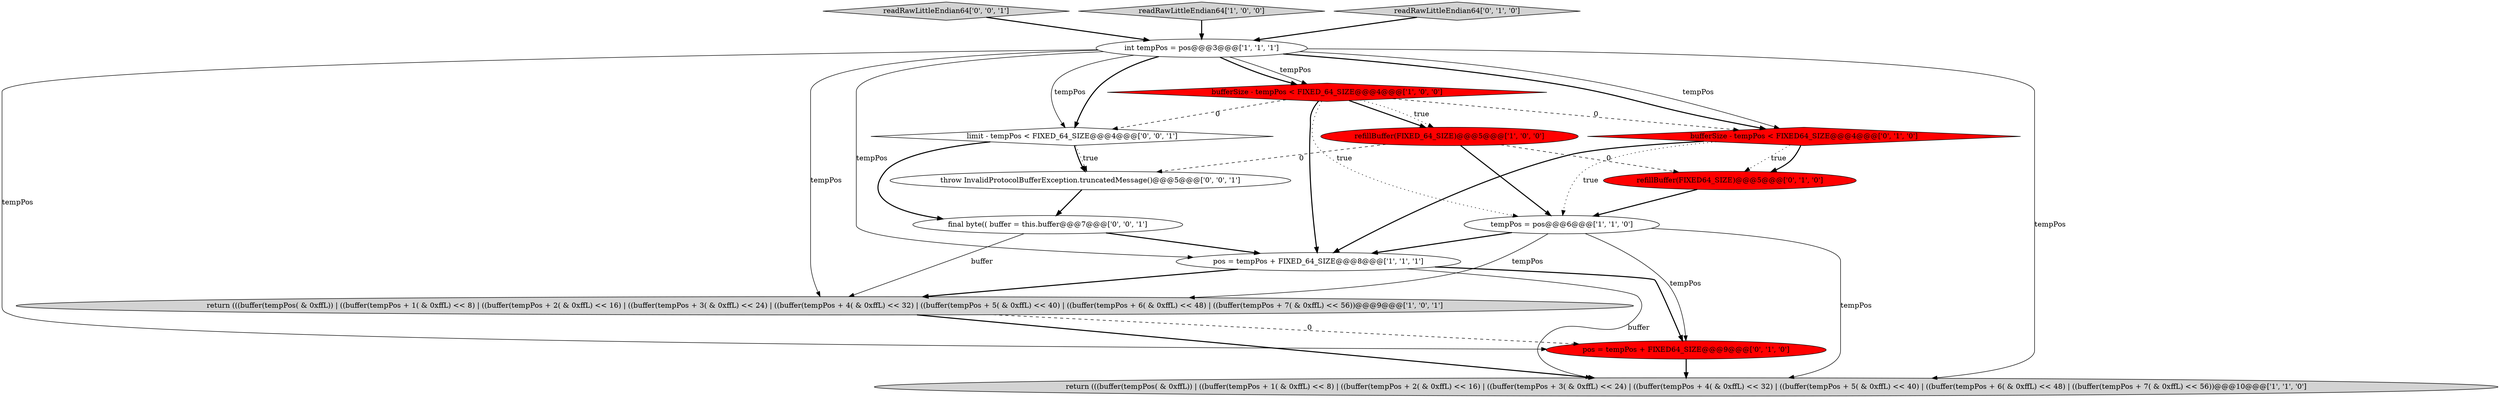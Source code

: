 digraph {
14 [style = filled, label = "readRawLittleEndian64['0', '0', '1']", fillcolor = lightgray, shape = diamond image = "AAA0AAABBB3BBB"];
6 [style = filled, label = "pos = tempPos + FIXED_64_SIZE@@@8@@@['1', '1', '1']", fillcolor = white, shape = ellipse image = "AAA0AAABBB1BBB"];
12 [style = filled, label = "limit - tempPos < FIXED_64_SIZE@@@4@@@['0', '0', '1']", fillcolor = white, shape = diamond image = "AAA0AAABBB3BBB"];
15 [style = filled, label = "throw InvalidProtocolBufferException.truncatedMessage()@@@5@@@['0', '0', '1']", fillcolor = white, shape = ellipse image = "AAA0AAABBB3BBB"];
0 [style = filled, label = "refillBuffer(FIXED_64_SIZE)@@@5@@@['1', '0', '0']", fillcolor = red, shape = ellipse image = "AAA1AAABBB1BBB"];
1 [style = filled, label = "bufferSize - tempPos < FIXED_64_SIZE@@@4@@@['1', '0', '0']", fillcolor = red, shape = diamond image = "AAA1AAABBB1BBB"];
9 [style = filled, label = "pos = tempPos + FIXED64_SIZE@@@9@@@['0', '1', '0']", fillcolor = red, shape = ellipse image = "AAA1AAABBB2BBB"];
7 [style = filled, label = "tempPos = pos@@@6@@@['1', '1', '0']", fillcolor = white, shape = ellipse image = "AAA0AAABBB1BBB"];
3 [style = filled, label = "int tempPos = pos@@@3@@@['1', '1', '1']", fillcolor = white, shape = ellipse image = "AAA0AAABBB1BBB"];
13 [style = filled, label = "final byte(( buffer = this.buffer@@@7@@@['0', '0', '1']", fillcolor = white, shape = ellipse image = "AAA0AAABBB3BBB"];
2 [style = filled, label = "return (((buffer(tempPos( & 0xffL)) | ((buffer(tempPos + 1( & 0xffL) << 8) | ((buffer(tempPos + 2( & 0xffL) << 16) | ((buffer(tempPos + 3( & 0xffL) << 24) | ((buffer(tempPos + 4( & 0xffL) << 32) | ((buffer(tempPos + 5( & 0xffL) << 40) | ((buffer(tempPos + 6( & 0xffL) << 48) | ((buffer(tempPos + 7( & 0xffL) << 56))@@@9@@@['1', '0', '1']", fillcolor = lightgray, shape = ellipse image = "AAA0AAABBB1BBB"];
4 [style = filled, label = "return (((buffer(tempPos( & 0xffL)) | ((buffer(tempPos + 1( & 0xffL) << 8) | ((buffer(tempPos + 2( & 0xffL) << 16) | ((buffer(tempPos + 3( & 0xffL) << 24) | ((buffer(tempPos + 4( & 0xffL) << 32) | ((buffer(tempPos + 5( & 0xffL) << 40) | ((buffer(tempPos + 6( & 0xffL) << 48) | ((buffer(tempPos + 7( & 0xffL) << 56))@@@10@@@['1', '1', '0']", fillcolor = lightgray, shape = ellipse image = "AAA0AAABBB1BBB"];
5 [style = filled, label = "readRawLittleEndian64['1', '0', '0']", fillcolor = lightgray, shape = diamond image = "AAA0AAABBB1BBB"];
11 [style = filled, label = "bufferSize - tempPos < FIXED64_SIZE@@@4@@@['0', '1', '0']", fillcolor = red, shape = diamond image = "AAA1AAABBB2BBB"];
8 [style = filled, label = "readRawLittleEndian64['0', '1', '0']", fillcolor = lightgray, shape = diamond image = "AAA0AAABBB2BBB"];
10 [style = filled, label = "refillBuffer(FIXED64_SIZE)@@@5@@@['0', '1', '0']", fillcolor = red, shape = ellipse image = "AAA1AAABBB2BBB"];
5->3 [style = bold, label=""];
14->3 [style = bold, label=""];
11->7 [style = dotted, label="true"];
15->13 [style = bold, label=""];
3->1 [style = bold, label=""];
7->4 [style = solid, label="tempPos"];
11->10 [style = dotted, label="true"];
9->4 [style = bold, label=""];
11->6 [style = bold, label=""];
6->4 [style = solid, label="buffer"];
8->3 [style = bold, label=""];
12->15 [style = bold, label=""];
3->11 [style = bold, label=""];
12->15 [style = dotted, label="true"];
0->15 [style = dashed, label="0"];
1->0 [style = bold, label=""];
3->12 [style = solid, label="tempPos"];
3->12 [style = bold, label=""];
2->4 [style = bold, label=""];
10->7 [style = bold, label=""];
0->10 [style = dashed, label="0"];
0->7 [style = bold, label=""];
6->2 [style = bold, label=""];
1->7 [style = dotted, label="true"];
12->13 [style = bold, label=""];
1->12 [style = dashed, label="0"];
3->1 [style = solid, label="tempPos"];
1->6 [style = bold, label=""];
2->9 [style = dashed, label="0"];
13->2 [style = solid, label="buffer"];
11->10 [style = bold, label=""];
1->11 [style = dashed, label="0"];
3->2 [style = solid, label="tempPos"];
7->6 [style = bold, label=""];
3->4 [style = solid, label="tempPos"];
7->9 [style = solid, label="tempPos"];
3->6 [style = solid, label="tempPos"];
3->11 [style = solid, label="tempPos"];
1->0 [style = dotted, label="true"];
3->9 [style = solid, label="tempPos"];
6->9 [style = bold, label=""];
13->6 [style = bold, label=""];
7->2 [style = solid, label="tempPos"];
}
